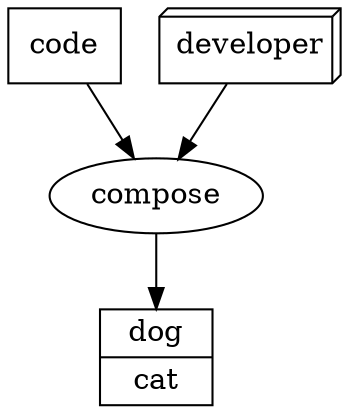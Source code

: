 digraph G {

    code [shape="box"]
    developer [shape="box3d"]
    compose [shape="ellipse"]
    
    nodes [shape="record" label="{dog|cat}"]

    {code; developer} -> compose -> nodes


}
